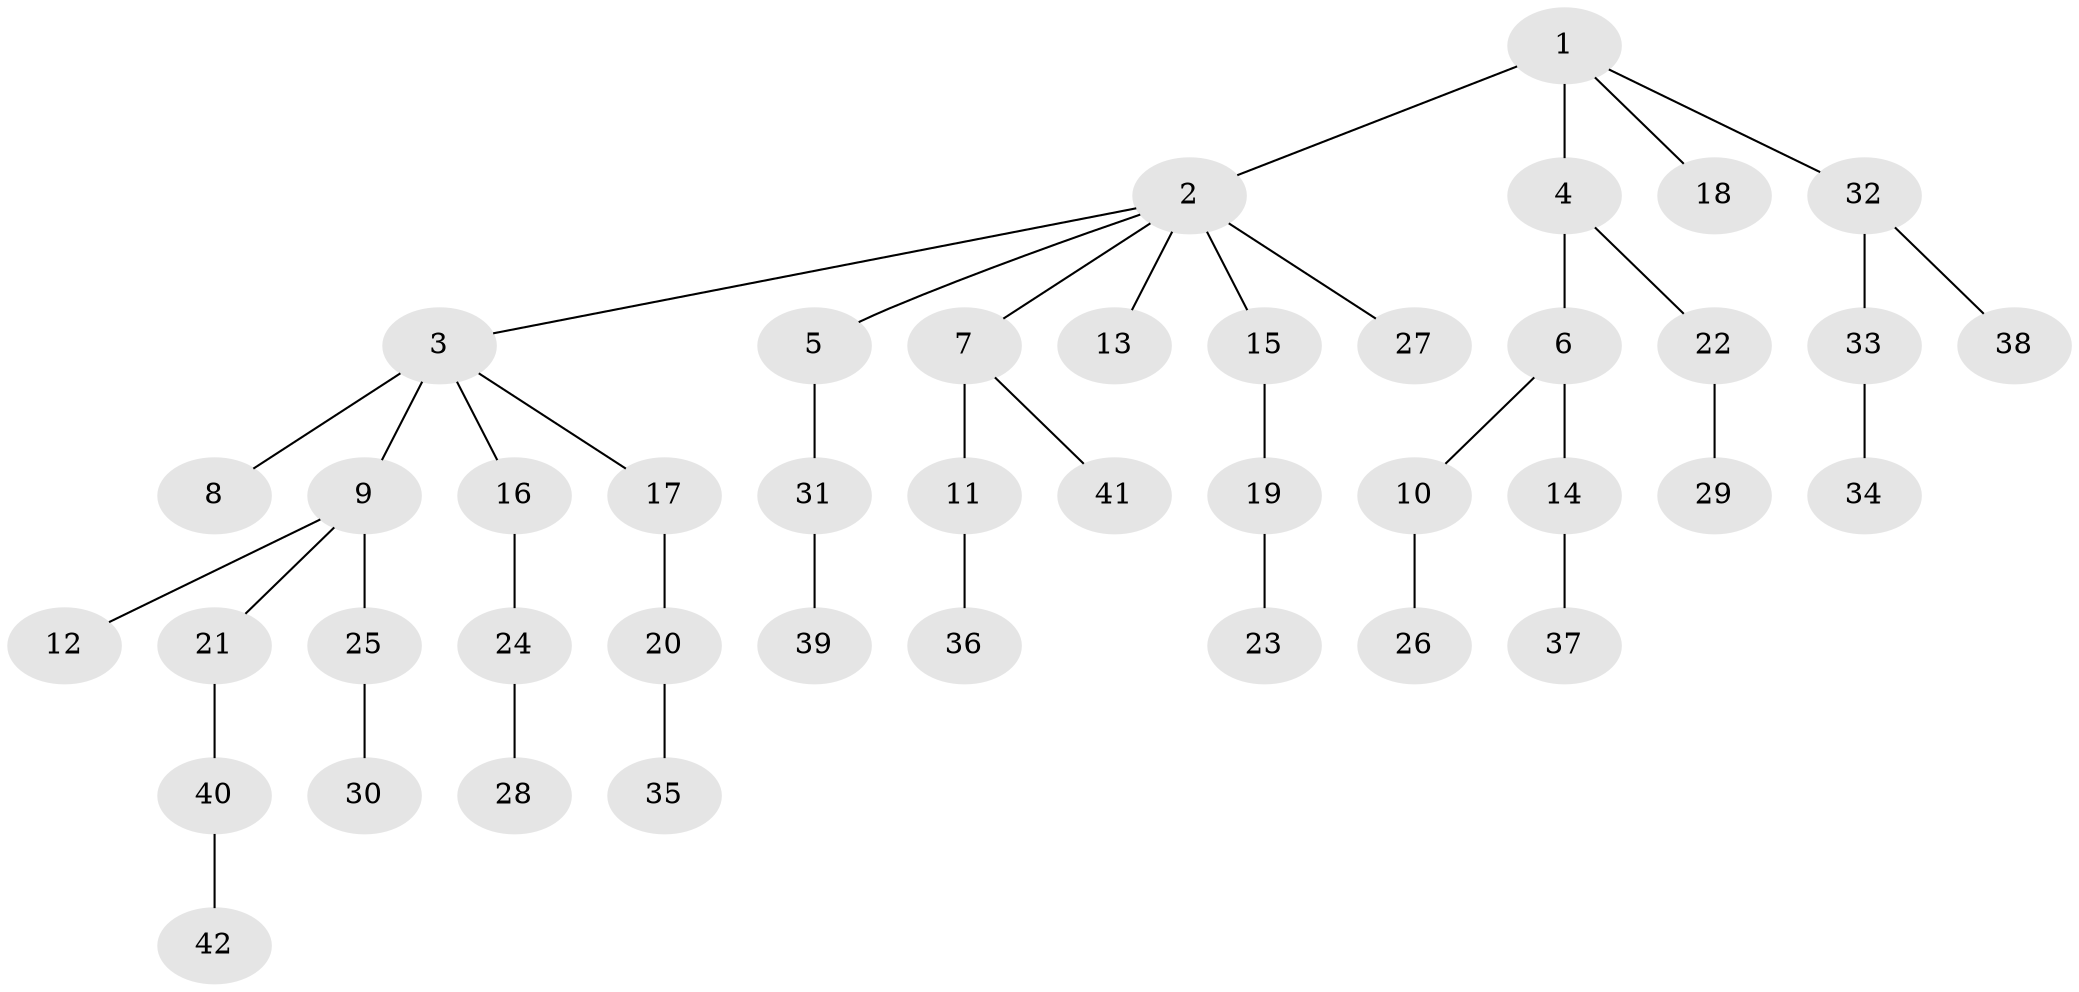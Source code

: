 // original degree distribution, {4: 0.07766990291262135, 10: 0.009708737864077669, 7: 0.009708737864077669, 2: 0.2912621359223301, 5: 0.009708737864077669, 3: 0.13592233009708737, 1: 0.46601941747572817}
// Generated by graph-tools (version 1.1) at 2025/51/03/04/25 22:51:46]
// undirected, 42 vertices, 41 edges
graph export_dot {
  node [color=gray90,style=filled];
  1;
  2;
  3;
  4;
  5;
  6;
  7;
  8;
  9;
  10;
  11;
  12;
  13;
  14;
  15;
  16;
  17;
  18;
  19;
  20;
  21;
  22;
  23;
  24;
  25;
  26;
  27;
  28;
  29;
  30;
  31;
  32;
  33;
  34;
  35;
  36;
  37;
  38;
  39;
  40;
  41;
  42;
  1 -- 2 [weight=2.0];
  1 -- 4 [weight=1.0];
  1 -- 18 [weight=1.0];
  1 -- 32 [weight=1.0];
  2 -- 3 [weight=1.0];
  2 -- 5 [weight=1.0];
  2 -- 7 [weight=1.0];
  2 -- 13 [weight=1.0];
  2 -- 15 [weight=1.0];
  2 -- 27 [weight=1.0];
  3 -- 8 [weight=1.0];
  3 -- 9 [weight=2.0];
  3 -- 16 [weight=1.0];
  3 -- 17 [weight=1.0];
  4 -- 6 [weight=1.0];
  4 -- 22 [weight=1.0];
  5 -- 31 [weight=1.0];
  6 -- 10 [weight=1.0];
  6 -- 14 [weight=1.0];
  7 -- 11 [weight=1.0];
  7 -- 41 [weight=2.0];
  9 -- 12 [weight=1.0];
  9 -- 21 [weight=1.0];
  9 -- 25 [weight=1.0];
  10 -- 26 [weight=3.0];
  11 -- 36 [weight=1.0];
  14 -- 37 [weight=1.0];
  15 -- 19 [weight=1.0];
  16 -- 24 [weight=1.0];
  17 -- 20 [weight=1.0];
  19 -- 23 [weight=1.0];
  20 -- 35 [weight=1.0];
  21 -- 40 [weight=1.0];
  22 -- 29 [weight=1.0];
  24 -- 28 [weight=2.0];
  25 -- 30 [weight=1.0];
  31 -- 39 [weight=1.0];
  32 -- 33 [weight=1.0];
  32 -- 38 [weight=1.0];
  33 -- 34 [weight=2.0];
  40 -- 42 [weight=1.0];
}
